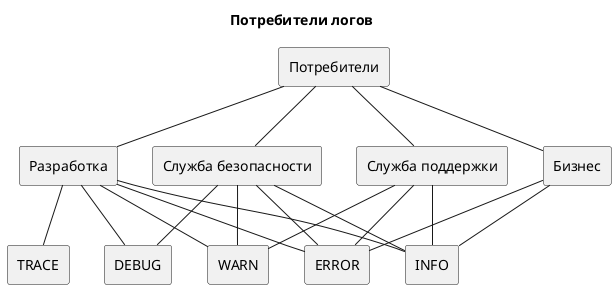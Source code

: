 @startuml

title Потребители логов

rectangle "Потребители" as p

rectangle "Разработка" as pro
rectangle "Служба поддержки" as sup
rectangle "Бизнес" as bus
rectangle "Служба безопасности" as sec

rectangle "TRACE" as T
rectangle "DEBUG" as D
rectangle "INFO" as I
rectangle "WARN" as W
rectangle "ERROR" as E

p -- pro
p -- sup
p -- bus
p -- sec

pro -- T
pro -- D
pro -- I
pro -- W
pro -- E

sup -- W
sup -- E
sup -- I

bus -- I
bus -- E

sec -- D
sec -- I
sec -- W
sec -- E

@enduml
